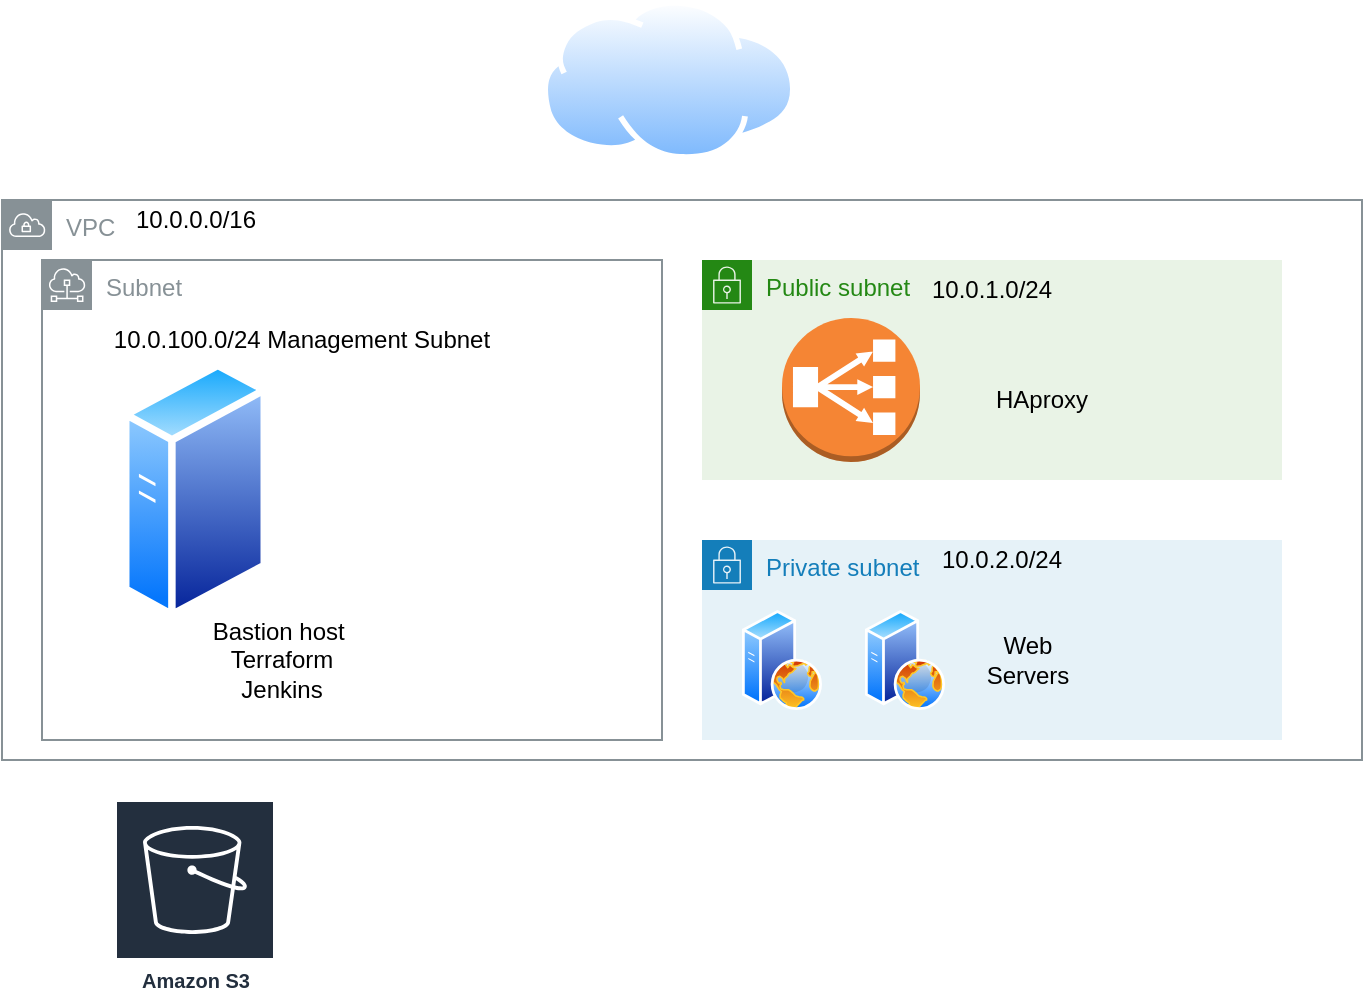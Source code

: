 <mxfile version="12.3.6" type="github" pages="1"><diagram id="3ZvROubQXjrM8U2lQUHN" name="Page-1"><mxGraphModel dx="868" dy="411" grid="1" gridSize="10" guides="1" tooltips="1" connect="1" arrows="1" fold="1" page="1" pageScale="1" pageWidth="827" pageHeight="1169" math="0" shadow="0"><root><mxCell id="0"/><mxCell id="1" parent="0"/><mxCell id="QZ3MSyhmpkvCSpsTkO6e-3" value="VPC" style="outlineConnect=0;gradientColor=none;html=1;whiteSpace=wrap;fontSize=12;fontStyle=0;shape=mxgraph.aws4.group;grIcon=mxgraph.aws4.group_vpc;strokeColor=#879196;fillColor=none;verticalAlign=top;align=left;spacingLeft=30;fontColor=#879196;dashed=0;" parent="1" vertex="1"><mxGeometry x="80" y="120" width="680" height="280" as="geometry"/></mxCell><mxCell id="QZ3MSyhmpkvCSpsTkO6e-4" value="Subnet" style="outlineConnect=0;gradientColor=none;html=1;whiteSpace=wrap;fontSize=12;fontStyle=0;shape=mxgraph.aws4.group;grIcon=mxgraph.aws4.group_subnet;strokeColor=#879196;fillColor=none;verticalAlign=top;align=left;spacingLeft=30;fontColor=#879196;dashed=0;" parent="1" vertex="1"><mxGeometry x="100" y="150" width="310" height="240" as="geometry"/></mxCell><mxCell id="QZ3MSyhmpkvCSpsTkO6e-5" value="Public subnet" style="points=[[0,0],[0.25,0],[0.5,0],[0.75,0],[1,0],[1,0.25],[1,0.5],[1,0.75],[1,1],[0.75,1],[0.5,1],[0.25,1],[0,1],[0,0.75],[0,0.5],[0,0.25]];outlineConnect=0;gradientColor=none;html=1;whiteSpace=wrap;fontSize=12;fontStyle=0;shape=mxgraph.aws4.group;grIcon=mxgraph.aws4.group_security_group;grStroke=0;strokeColor=#248814;fillColor=#E9F3E6;verticalAlign=top;align=left;spacingLeft=30;fontColor=#248814;dashed=0;" parent="1" vertex="1"><mxGeometry x="430" y="150" width="290" height="110" as="geometry"/></mxCell><mxCell id="QZ3MSyhmpkvCSpsTkO6e-6" value="Private subnet" style="points=[[0,0],[0.25,0],[0.5,0],[0.75,0],[1,0],[1,0.25],[1,0.5],[1,0.75],[1,1],[0.75,1],[0.5,1],[0.25,1],[0,1],[0,0.75],[0,0.5],[0,0.25]];outlineConnect=0;gradientColor=none;html=1;whiteSpace=wrap;fontSize=12;fontStyle=0;shape=mxgraph.aws4.group;grIcon=mxgraph.aws4.group_security_group;grStroke=0;strokeColor=#147EBA;fillColor=#E6F2F8;verticalAlign=top;align=left;spacingLeft=30;fontColor=#147EBA;dashed=0;" parent="1" vertex="1"><mxGeometry x="430" y="290" width="290" height="100" as="geometry"/></mxCell><mxCell id="QZ3MSyhmpkvCSpsTkO6e-7" value="" style="aspect=fixed;perimeter=ellipsePerimeter;html=1;align=center;shadow=0;dashed=0;spacingTop=3;image;image=img/lib/active_directory/internet_cloud.svg;" parent="1" vertex="1"><mxGeometry x="350" y="20" width="127" height="80" as="geometry"/></mxCell><mxCell id="QZ3MSyhmpkvCSpsTkO6e-8" value="" style="aspect=fixed;perimeter=ellipsePerimeter;html=1;align=center;shadow=0;dashed=0;spacingTop=3;image;image=img/lib/active_directory/generic_server.svg;" parent="1" vertex="1"><mxGeometry x="140" y="200" width="73" height="130" as="geometry"/></mxCell><mxCell id="QZ3MSyhmpkvCSpsTkO6e-9" value="" style="outlineConnect=0;dashed=0;verticalLabelPosition=bottom;verticalAlign=top;align=center;html=1;shape=mxgraph.aws3.classic_load_balancer;fillColor=#F58534;gradientColor=none;" parent="1" vertex="1"><mxGeometry x="470" y="179" width="69" height="72" as="geometry"/></mxCell><mxCell id="QZ3MSyhmpkvCSpsTkO6e-10" value="" style="aspect=fixed;perimeter=ellipsePerimeter;html=1;align=center;shadow=0;dashed=0;spacingTop=3;image;image=img/lib/active_directory/web_server.svg;" parent="1" vertex="1"><mxGeometry x="450" y="325" width="40" height="50" as="geometry"/></mxCell><mxCell id="QZ3MSyhmpkvCSpsTkO6e-11" value="" style="aspect=fixed;perimeter=ellipsePerimeter;html=1;align=center;shadow=0;dashed=0;spacingTop=3;image;image=img/lib/active_directory/web_server.svg;" parent="1" vertex="1"><mxGeometry x="511.5" y="325" width="40" height="50" as="geometry"/></mxCell><mxCell id="QZ3MSyhmpkvCSpsTkO6e-12" value="10.0.0.0/16" style="text;html=1;strokeColor=none;fillColor=none;align=center;verticalAlign=middle;whiteSpace=wrap;rounded=0;" parent="1" vertex="1"><mxGeometry x="156.5" y="120" width="40" height="20" as="geometry"/></mxCell><mxCell id="QZ3MSyhmpkvCSpsTkO6e-13" value="10.0.100.0/24 Management Subnet" style="text;html=1;strokeColor=none;fillColor=none;align=center;verticalAlign=middle;whiteSpace=wrap;rounded=0;" parent="1" vertex="1"><mxGeometry x="130" y="180" width="200" height="20" as="geometry"/></mxCell><mxCell id="QZ3MSyhmpkvCSpsTkO6e-14" value="10.0.1.0/24" style="text;html=1;strokeColor=none;fillColor=none;align=center;verticalAlign=middle;whiteSpace=wrap;rounded=0;" parent="1" vertex="1"><mxGeometry x="555" y="160" width="40" height="10" as="geometry"/></mxCell><mxCell id="QZ3MSyhmpkvCSpsTkO6e-16" value="10.0.2.0/24" style="text;html=1;strokeColor=none;fillColor=none;align=center;verticalAlign=middle;whiteSpace=wrap;rounded=0;" parent="1" vertex="1"><mxGeometry x="560" y="290" width="40" height="20" as="geometry"/></mxCell><mxCell id="QZ3MSyhmpkvCSpsTkO6e-17" value="Amazon S3" style="outlineConnect=0;fontColor=#232F3E;gradientColor=none;strokeColor=#ffffff;fillColor=#232F3E;dashed=0;verticalLabelPosition=middle;verticalAlign=bottom;align=center;html=1;whiteSpace=wrap;fontSize=10;fontStyle=1;spacing=3;shape=mxgraph.aws4.productIcon;prIcon=mxgraph.aws4.s3;" parent="1" vertex="1"><mxGeometry x="136.5" y="420" width="80" height="100" as="geometry"/></mxCell><mxCell id="QZ3MSyhmpkvCSpsTkO6e-18" value="Bastion host&amp;nbsp;&lt;br&gt;Terraform&lt;br&gt;Jenkins" style="text;html=1;strokeColor=none;fillColor=none;align=center;verticalAlign=middle;whiteSpace=wrap;rounded=0;" parent="1" vertex="1"><mxGeometry x="130" y="340" width="180" height="20" as="geometry"/></mxCell><mxCell id="QZ3MSyhmpkvCSpsTkO6e-20" value="HAproxy" style="text;html=1;strokeColor=none;fillColor=none;align=center;verticalAlign=middle;whiteSpace=wrap;rounded=0;" parent="1" vertex="1"><mxGeometry x="580" y="210" width="40" height="20" as="geometry"/></mxCell><mxCell id="QZ3MSyhmpkvCSpsTkO6e-21" value="Web Servers" style="text;html=1;strokeColor=none;fillColor=none;align=center;verticalAlign=middle;whiteSpace=wrap;rounded=0;" parent="1" vertex="1"><mxGeometry x="573" y="340" width="40" height="20" as="geometry"/></mxCell></root></mxGraphModel></diagram></mxfile>